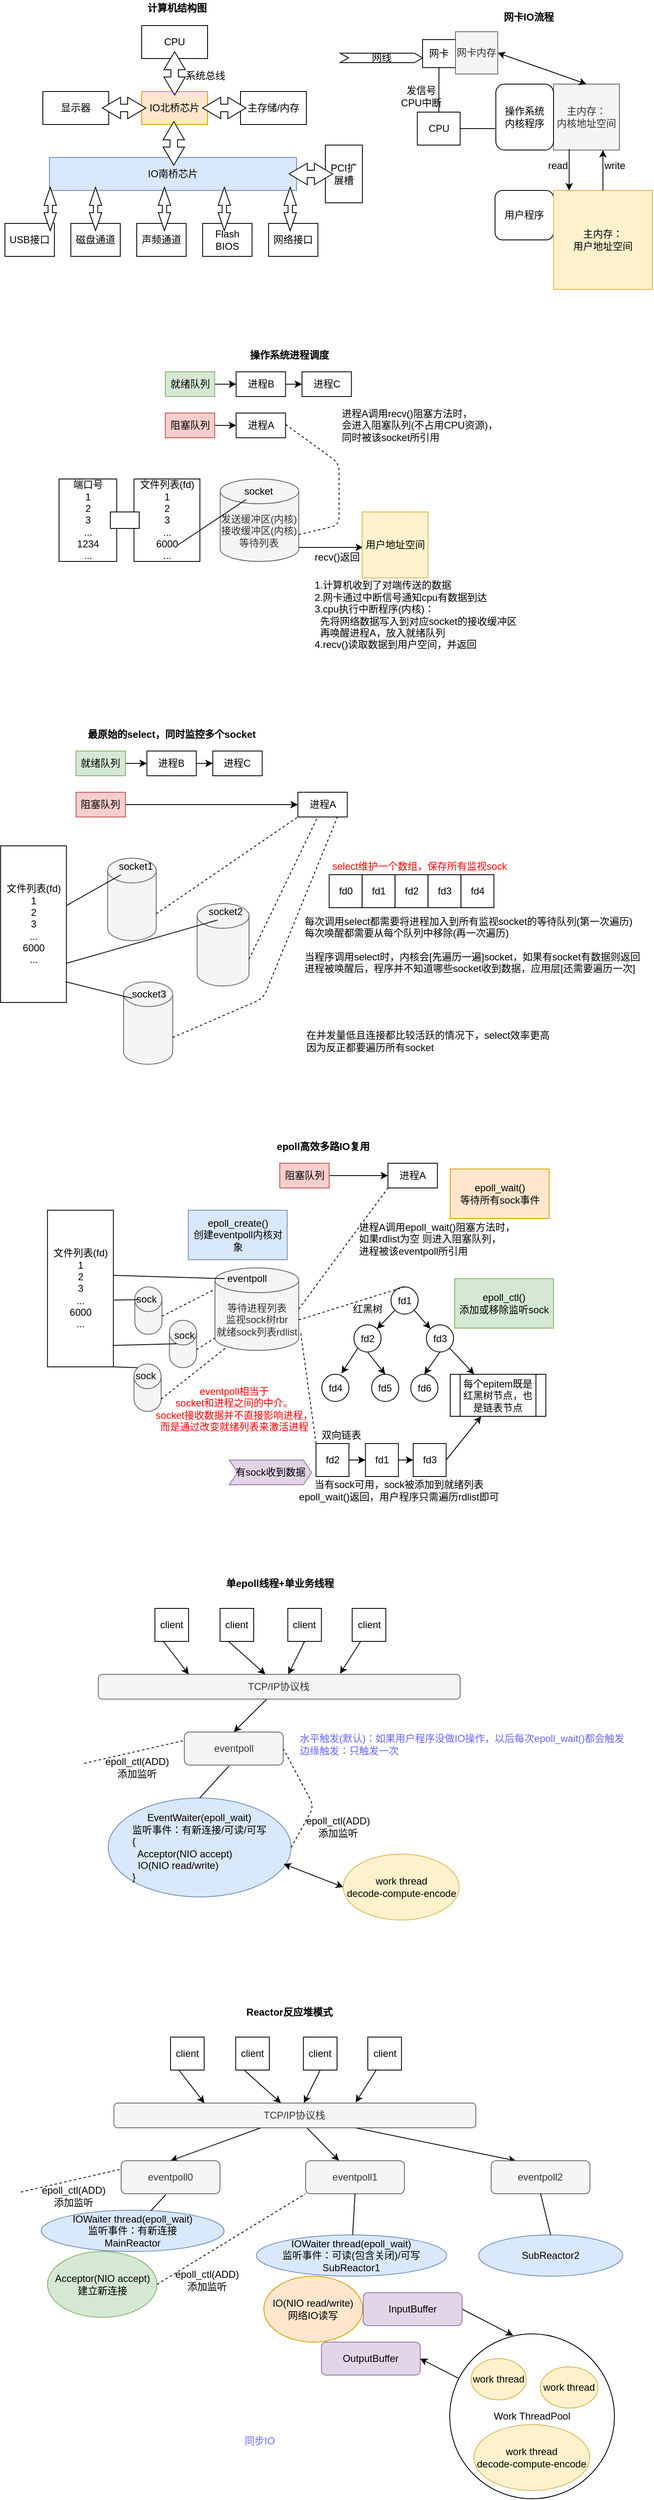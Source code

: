 <mxfile version="14.0.0" type="github">
  <diagram id="yQU9XVNkyh9_PEf1FD41" name="Page-1">
    <mxGraphModel dx="1422" dy="794" grid="1" gridSize="10" guides="1" tooltips="1" connect="1" arrows="1" fold="1" page="1" pageScale="1" pageWidth="827" pageHeight="1169" math="0" shadow="0">
      <root>
        <mxCell id="0" />
        <mxCell id="1" parent="0" />
        <mxCell id="0O0ggUQHUPl4NejqoUbk-1" value="IO北桥芯片" style="rounded=0;whiteSpace=wrap;html=1;fillColor=#ffe6cc;strokeColor=#d79b00;" parent="1" vertex="1">
          <mxGeometry x="191" y="120" width="80" height="40" as="geometry" />
        </mxCell>
        <mxCell id="0O0ggUQHUPl4NejqoUbk-2" value="CPU" style="rounded=0;whiteSpace=wrap;html=1;" parent="1" vertex="1">
          <mxGeometry x="191" y="40" width="80" height="40" as="geometry" />
        </mxCell>
        <mxCell id="0O0ggUQHUPl4NejqoUbk-3" value="显示器" style="rounded=0;whiteSpace=wrap;html=1;" parent="1" vertex="1">
          <mxGeometry x="71" y="120" width="80" height="40" as="geometry" />
        </mxCell>
        <mxCell id="0O0ggUQHUPl4NejqoUbk-4" value="主存储/内存" style="rounded=0;whiteSpace=wrap;html=1;" parent="1" vertex="1">
          <mxGeometry x="311" y="120" width="80" height="40" as="geometry" />
        </mxCell>
        <mxCell id="0O0ggUQHUPl4NejqoUbk-5" value="IO南桥芯片" style="rounded=0;whiteSpace=wrap;html=1;fillColor=#dae8fc;strokeColor=#6c8ebf;" parent="1" vertex="1">
          <mxGeometry x="79" y="200" width="300" height="40" as="geometry" />
        </mxCell>
        <mxCell id="0O0ggUQHUPl4NejqoUbk-6" value="USB接口" style="rounded=0;whiteSpace=wrap;html=1;" parent="1" vertex="1">
          <mxGeometry x="25" y="280" width="60" height="40" as="geometry" />
        </mxCell>
        <mxCell id="0O0ggUQHUPl4NejqoUbk-7" value="磁盘通道" style="rounded=0;whiteSpace=wrap;html=1;" parent="1" vertex="1">
          <mxGeometry x="105" y="280" width="60" height="40" as="geometry" />
        </mxCell>
        <mxCell id="0O0ggUQHUPl4NejqoUbk-8" value="声频通道" style="rounded=0;whiteSpace=wrap;html=1;" parent="1" vertex="1">
          <mxGeometry x="185" y="280" width="60" height="40" as="geometry" />
        </mxCell>
        <mxCell id="0O0ggUQHUPl4NejqoUbk-9" value="Flash BIOS" style="rounded=0;whiteSpace=wrap;html=1;" parent="1" vertex="1">
          <mxGeometry x="265" y="280" width="60" height="40" as="geometry" />
        </mxCell>
        <mxCell id="0O0ggUQHUPl4NejqoUbk-10" value="网络接口" style="rounded=0;whiteSpace=wrap;html=1;" parent="1" vertex="1">
          <mxGeometry x="345" y="280" width="60" height="40" as="geometry" />
        </mxCell>
        <mxCell id="0O0ggUQHUPl4NejqoUbk-11" value="PCI扩展槽" style="rounded=0;whiteSpace=wrap;html=1;" parent="1" vertex="1">
          <mxGeometry x="414" y="185" width="45" height="70" as="geometry" />
        </mxCell>
        <mxCell id="0O0ggUQHUPl4NejqoUbk-16" value="" style="html=1;shadow=0;dashed=0;align=center;verticalAlign=middle;shape=mxgraph.arrows2.twoWayArrow;dy=0.65;dx=22;rotation=90;" parent="1" vertex="1">
          <mxGeometry x="204.67" y="85" width="52.66" height="26.02" as="geometry" />
        </mxCell>
        <mxCell id="0O0ggUQHUPl4NejqoUbk-17" value="系统总线" style="text;html=1;strokeColor=none;fillColor=none;align=center;verticalAlign=middle;whiteSpace=wrap;rounded=0;" parent="1" vertex="1">
          <mxGeometry x="241" y="91.02" width="55" height="20" as="geometry" />
        </mxCell>
        <mxCell id="0O0ggUQHUPl4NejqoUbk-19" value="" style="html=1;shadow=0;dashed=0;align=center;verticalAlign=middle;shape=mxgraph.arrows2.twoWayArrow;dy=0.65;dx=22;rotation=90;" parent="1" vertex="1">
          <mxGeometry x="53.67" y="255" width="52.66" height="15" as="geometry" />
        </mxCell>
        <mxCell id="0O0ggUQHUPl4NejqoUbk-20" value="" style="html=1;shadow=0;dashed=0;align=center;verticalAlign=middle;shape=mxgraph.arrows2.twoWayArrow;dy=0.65;dx=22;rotation=90;" parent="1" vertex="1">
          <mxGeometry x="108.67" y="255" width="52.66" height="15" as="geometry" />
        </mxCell>
        <mxCell id="0O0ggUQHUPl4NejqoUbk-21" value="" style="html=1;shadow=0;dashed=0;align=center;verticalAlign=middle;shape=mxgraph.arrows2.twoWayArrow;dy=0.65;dx=22;rotation=90;" parent="1" vertex="1">
          <mxGeometry x="192.34" y="255" width="52.66" height="15" as="geometry" />
        </mxCell>
        <mxCell id="0O0ggUQHUPl4NejqoUbk-22" value="" style="html=1;shadow=0;dashed=0;align=center;verticalAlign=middle;shape=mxgraph.arrows2.twoWayArrow;dy=0.65;dx=22;rotation=90;" parent="1" vertex="1">
          <mxGeometry x="265" y="255" width="52.66" height="15" as="geometry" />
        </mxCell>
        <mxCell id="0O0ggUQHUPl4NejqoUbk-23" value="" style="html=1;shadow=0;dashed=0;align=center;verticalAlign=middle;shape=mxgraph.arrows2.twoWayArrow;dy=0.65;dx=22;rotation=90;" parent="1" vertex="1">
          <mxGeometry x="345" y="255" width="52.66" height="15" as="geometry" />
        </mxCell>
        <mxCell id="0O0ggUQHUPl4NejqoUbk-24" value="" style="html=1;shadow=0;dashed=0;align=center;verticalAlign=middle;shape=mxgraph.arrows2.twoWayArrow;dy=0.65;dx=22;rotation=90;" parent="1" vertex="1">
          <mxGeometry x="203.67" y="170" width="52.66" height="26.02" as="geometry" />
        </mxCell>
        <mxCell id="0O0ggUQHUPl4NejqoUbk-25" value="" style="html=1;shadow=0;dashed=0;align=center;verticalAlign=middle;shape=mxgraph.arrows2.twoWayArrow;dy=0.65;dx=22;rotation=0;" parent="1" vertex="1">
          <mxGeometry x="143.34" y="126.98" width="52.66" height="26.02" as="geometry" />
        </mxCell>
        <mxCell id="0O0ggUQHUPl4NejqoUbk-26" value="" style="html=1;shadow=0;dashed=0;align=center;verticalAlign=middle;shape=mxgraph.arrows2.twoWayArrow;dy=0.65;dx=22;rotation=0;" parent="1" vertex="1">
          <mxGeometry x="265" y="126.98" width="52.66" height="26.02" as="geometry" />
        </mxCell>
        <mxCell id="0O0ggUQHUPl4NejqoUbk-27" value="" style="html=1;shadow=0;dashed=0;align=center;verticalAlign=middle;shape=mxgraph.arrows2.twoWayArrow;dy=0.65;dx=22;rotation=0;" parent="1" vertex="1">
          <mxGeometry x="370" y="206.99" width="52.66" height="26.02" as="geometry" />
        </mxCell>
        <mxCell id="0O0ggUQHUPl4NejqoUbk-28" value="计算机结构图" style="text;html=1;strokeColor=none;fillColor=none;align=center;verticalAlign=middle;whiteSpace=wrap;rounded=0;fontStyle=1" parent="1" vertex="1">
          <mxGeometry x="177.33" y="9" width="113.67" height="20" as="geometry" />
        </mxCell>
        <mxCell id="0O0ggUQHUPl4NejqoUbk-29" value="网卡IO流程" style="text;html=1;strokeColor=none;fillColor=none;align=center;verticalAlign=middle;whiteSpace=wrap;rounded=0;fontStyle=1" parent="1" vertex="1">
          <mxGeometry x="606" y="20" width="110" height="20" as="geometry" />
        </mxCell>
        <mxCell id="0O0ggUQHUPl4NejqoUbk-31" value="网卡" style="rounded=0;whiteSpace=wrap;html=1;" parent="1" vertex="1">
          <mxGeometry x="532" y="57.04" width="40" height="33.98" as="geometry" />
        </mxCell>
        <mxCell id="0O0ggUQHUPl4NejqoUbk-32" value="网线" style="html=1;shadow=0;dashed=0;align=center;verticalAlign=middle;shape=mxgraph.arrows2.arrow;dy=0;dx=10;notch=10;" parent="1" vertex="1">
          <mxGeometry x="432" y="73.52" width="100" height="11.48" as="geometry" />
        </mxCell>
        <mxCell id="0O0ggUQHUPl4NejqoUbk-34" value="主内存：&lt;br&gt;内核地址空间" style="whiteSpace=wrap;html=1;aspect=fixed;fillColor=#f5f5f5;strokeColor=#666666;fontColor=#333333;" parent="1" vertex="1">
          <mxGeometry x="691" y="111.02" width="80" height="80" as="geometry" />
        </mxCell>
        <mxCell id="0O0ggUQHUPl4NejqoUbk-37" value="操作系统&lt;br&gt;内核程序" style="rounded=1;whiteSpace=wrap;html=1;" parent="1" vertex="1">
          <mxGeometry x="621" y="111.02" width="70" height="80" as="geometry" />
        </mxCell>
        <mxCell id="YSoHbs1g0Of7jDAoTYoA-2" value="用户程序" style="rounded=1;whiteSpace=wrap;html=1;" parent="1" vertex="1">
          <mxGeometry x="620" y="240" width="71" height="60" as="geometry" />
        </mxCell>
        <mxCell id="YSoHbs1g0Of7jDAoTYoA-3" value="主内存：&lt;br&gt;用户地址空间" style="whiteSpace=wrap;html=1;aspect=fixed;fillColor=#fff2cc;strokeColor=#d6b656;" parent="1" vertex="1">
          <mxGeometry x="691" y="240" width="120" height="120" as="geometry" />
        </mxCell>
        <mxCell id="YSoHbs1g0Of7jDAoTYoA-6" value="" style="endArrow=classic;html=1;entryX=0.158;entryY=0;entryDx=0;entryDy=0;entryPerimeter=0;" parent="1" target="YSoHbs1g0Of7jDAoTYoA-3" edge="1">
          <mxGeometry width="50" height="50" relative="1" as="geometry">
            <mxPoint x="710" y="190" as="sourcePoint" />
            <mxPoint x="440" y="370" as="targetPoint" />
          </mxGeometry>
        </mxCell>
        <mxCell id="YSoHbs1g0Of7jDAoTYoA-7" value="read" style="text;html=1;align=center;verticalAlign=middle;resizable=0;points=[];autosize=1;" parent="1" vertex="1">
          <mxGeometry x="676" y="200" width="40" height="20" as="geometry" />
        </mxCell>
        <mxCell id="YSoHbs1g0Of7jDAoTYoA-8" value="" style="endArrow=classic;html=1;entryX=0.75;entryY=1;entryDx=0;entryDy=0;" parent="1" source="YSoHbs1g0Of7jDAoTYoA-3" target="0O0ggUQHUPl4NejqoUbk-34" edge="1">
          <mxGeometry width="50" height="50" relative="1" as="geometry">
            <mxPoint x="390" y="420" as="sourcePoint" />
            <mxPoint x="440" y="370" as="targetPoint" />
          </mxGeometry>
        </mxCell>
        <mxCell id="YSoHbs1g0Of7jDAoTYoA-9" value="write" style="text;html=1;align=center;verticalAlign=middle;resizable=0;points=[];autosize=1;" parent="1" vertex="1">
          <mxGeometry x="745" y="200" width="40" height="20" as="geometry" />
        </mxCell>
        <mxCell id="YSoHbs1g0Of7jDAoTYoA-10" value="CPU" style="rounded=0;whiteSpace=wrap;html=1;" parent="1" vertex="1">
          <mxGeometry x="525.66" y="145" width="52" height="40" as="geometry" />
        </mxCell>
        <mxCell id="YSoHbs1g0Of7jDAoTYoA-11" value="" style="endArrow=none;html=1;" parent="1" source="YSoHbs1g0Of7jDAoTYoA-10" target="0O0ggUQHUPl4NejqoUbk-31" edge="1">
          <mxGeometry width="50" height="50" relative="1" as="geometry">
            <mxPoint x="530" y="196.02" as="sourcePoint" />
            <mxPoint x="585" y="146" as="targetPoint" />
          </mxGeometry>
        </mxCell>
        <mxCell id="YSoHbs1g0Of7jDAoTYoA-14" value="发信号&lt;br&gt;CPU中断" style="text;html=1;align=center;verticalAlign=middle;resizable=0;points=[];autosize=1;" parent="1" vertex="1">
          <mxGeometry x="500" y="111.02" width="60" height="30" as="geometry" />
        </mxCell>
        <mxCell id="YSoHbs1g0Of7jDAoTYoA-16" value="" style="endArrow=none;html=1;exitX=1;exitY=0.5;exitDx=0;exitDy=0;" parent="1" source="YSoHbs1g0Of7jDAoTYoA-10" edge="1">
          <mxGeometry width="50" height="50" relative="1" as="geometry">
            <mxPoint x="613" y="201" as="sourcePoint" />
            <mxPoint x="620" y="165" as="targetPoint" />
          </mxGeometry>
        </mxCell>
        <mxCell id="YSoHbs1g0Of7jDAoTYoA-17" value="操作系统进程调度" style="text;html=1;align=center;verticalAlign=middle;resizable=0;points=[];autosize=1;fontStyle=1" parent="1" vertex="1">
          <mxGeometry x="314.67" y="430" width="110" height="20" as="geometry" />
        </mxCell>
        <mxCell id="YSoHbs1g0Of7jDAoTYoA-25" value="" style="edgeStyle=orthogonalEdgeStyle;rounded=0;orthogonalLoop=1;jettySize=auto;html=1;entryX=0;entryY=0.5;entryDx=0;entryDy=0;" parent="1" source="YSoHbs1g0Of7jDAoTYoA-18" edge="1">
          <mxGeometry relative="1" as="geometry">
            <mxPoint x="305.67" y="475" as="targetPoint" />
          </mxGeometry>
        </mxCell>
        <mxCell id="YSoHbs1g0Of7jDAoTYoA-18" value="就绪队列" style="whiteSpace=wrap;html=1;fillColor=#d5e8d4;strokeColor=#82b366;" parent="1" vertex="1">
          <mxGeometry x="219.67" y="460" width="60" height="30" as="geometry" />
        </mxCell>
        <mxCell id="YSoHbs1g0Of7jDAoTYoA-30" value="" style="edgeStyle=orthogonalEdgeStyle;rounded=0;orthogonalLoop=1;jettySize=auto;html=1;" parent="1" source="YSoHbs1g0Of7jDAoTYoA-21" target="YSoHbs1g0Of7jDAoTYoA-22" edge="1">
          <mxGeometry relative="1" as="geometry" />
        </mxCell>
        <mxCell id="YSoHbs1g0Of7jDAoTYoA-21" value="进程B" style="whiteSpace=wrap;html=1;" parent="1" vertex="1">
          <mxGeometry x="305.67" y="460" width="60" height="30" as="geometry" />
        </mxCell>
        <mxCell id="YSoHbs1g0Of7jDAoTYoA-22" value="进程C" style="whiteSpace=wrap;html=1;" parent="1" vertex="1">
          <mxGeometry x="385.67" y="460" width="60" height="30" as="geometry" />
        </mxCell>
        <mxCell id="YSoHbs1g0Of7jDAoTYoA-31" value="" style="edgeStyle=orthogonalEdgeStyle;rounded=0;orthogonalLoop=1;jettySize=auto;html=1;entryX=0;entryY=0.5;entryDx=0;entryDy=0;" parent="1" source="YSoHbs1g0Of7jDAoTYoA-32" target="YSoHbs1g0Of7jDAoTYoA-33" edge="1">
          <mxGeometry relative="1" as="geometry" />
        </mxCell>
        <mxCell id="YSoHbs1g0Of7jDAoTYoA-32" value="阻塞队列" style="whiteSpace=wrap;html=1;fillColor=#f8cecc;strokeColor=#b85450;" parent="1" vertex="1">
          <mxGeometry x="219.67" y="510" width="60" height="30" as="geometry" />
        </mxCell>
        <mxCell id="YSoHbs1g0Of7jDAoTYoA-33" value="进程A" style="whiteSpace=wrap;html=1;" parent="1" vertex="1">
          <mxGeometry x="305.67" y="510" width="60" height="30" as="geometry" />
        </mxCell>
        <mxCell id="YSoHbs1g0Of7jDAoTYoA-34" value="文件列表(fd)&lt;br&gt;1&lt;br&gt;2&lt;br&gt;3&lt;br&gt;...&lt;br&gt;6000&lt;br&gt;..." style="whiteSpace=wrap;html=1;" parent="1" vertex="1">
          <mxGeometry x="181.67" y="590" width="80" height="100" as="geometry" />
        </mxCell>
        <mxCell id="YSoHbs1g0Of7jDAoTYoA-43" value="" style="edgeStyle=orthogonalEdgeStyle;rounded=0;orthogonalLoop=1;jettySize=auto;html=1;" parent="1" edge="1">
          <mxGeometry relative="1" as="geometry">
            <mxPoint x="381.67" y="673" as="sourcePoint" />
            <mxPoint x="459.67" y="673" as="targetPoint" />
          </mxGeometry>
        </mxCell>
        <mxCell id="YSoHbs1g0Of7jDAoTYoA-35" value="发送缓冲区(内核)&lt;br&gt;接收缓冲区(内核)&lt;br&gt;等待列表" style="shape=cylinder3;whiteSpace=wrap;html=1;boundedLbl=1;backgroundOutline=1;size=15;align=center;fillColor=#f5f5f5;strokeColor=#666666;fontColor=#333333;" parent="1" vertex="1">
          <mxGeometry x="286.34" y="590" width="95.33" height="100" as="geometry" />
        </mxCell>
        <mxCell id="YSoHbs1g0Of7jDAoTYoA-36" value="" style="endArrow=none;dashed=1;html=1;entryX=1;entryY=0.75;entryDx=0;entryDy=0;exitX=1;exitY=0;exitDx=0;exitDy=67.5;exitPerimeter=0;" parent="1" source="YSoHbs1g0Of7jDAoTYoA-35" edge="1">
          <mxGeometry width="50" height="50" relative="1" as="geometry">
            <mxPoint x="420.67" y="646" as="sourcePoint" />
            <mxPoint x="365.67" y="523.75" as="targetPoint" />
            <Array as="points">
              <mxPoint x="430.67" y="646" />
              <mxPoint x="430.67" y="571" />
            </Array>
          </mxGeometry>
        </mxCell>
        <mxCell id="YSoHbs1g0Of7jDAoTYoA-37" value="socket" style="text;html=1;strokeColor=none;fillColor=none;align=center;verticalAlign=middle;whiteSpace=wrap;rounded=0;" parent="1" vertex="1">
          <mxGeometry x="312.67" y="595" width="40" height="20" as="geometry" />
        </mxCell>
        <mxCell id="YSoHbs1g0Of7jDAoTYoA-38" value="" style="endArrow=none;html=1;exitX=0.667;exitY=0.8;exitDx=0;exitDy=0;exitPerimeter=0;" parent="1" source="YSoHbs1g0Of7jDAoTYoA-34" target="YSoHbs1g0Of7jDAoTYoA-37" edge="1">
          <mxGeometry width="50" height="50" relative="1" as="geometry">
            <mxPoint x="471.67" y="490" as="sourcePoint" />
            <mxPoint x="521.67" y="440" as="targetPoint" />
          </mxGeometry>
        </mxCell>
        <mxCell id="YSoHbs1g0Of7jDAoTYoA-39" value="进程A调用recv()阻塞方法时，&lt;br&gt;会进入阻塞队列(不占用CPU资源)，&lt;br&gt;同时被该socket所引用" style="text;html=1;align=left;verticalAlign=middle;resizable=0;points=[];autosize=1;" parent="1" vertex="1">
          <mxGeometry x="431.67" y="500" width="200" height="50" as="geometry" />
        </mxCell>
        <mxCell id="YSoHbs1g0Of7jDAoTYoA-40" value="1.计算机收到了对端传送的数据&lt;br&gt;2.网卡通过中断信号通知cpu有数据到达&lt;br&gt;3.cpu执行中断程序(内核)：&lt;br&gt;&amp;nbsp; 先将网络数据写入到对应socket的接收缓冲区&lt;br&gt;&amp;nbsp; 再唤醒进程A，放入就绪队列&lt;br&gt;4.recv()读取数据到用户空间，并返回" style="text;html=1;align=left;verticalAlign=middle;resizable=0;points=[];autosize=1;" parent="1" vertex="1">
          <mxGeometry x="399.33" y="710" width="260" height="90" as="geometry" />
        </mxCell>
        <mxCell id="YSoHbs1g0Of7jDAoTYoA-41" value="用户地址空间" style="whiteSpace=wrap;html=1;aspect=fixed;fillColor=#fff2cc;strokeColor=#d6b656;" parent="1" vertex="1">
          <mxGeometry x="458.67" y="630" width="80" height="80" as="geometry" />
        </mxCell>
        <mxCell id="YSoHbs1g0Of7jDAoTYoA-44" value="recv()返回" style="text;html=1;align=center;verticalAlign=middle;resizable=0;points=[];autosize=1;" parent="1" vertex="1">
          <mxGeometry x="392.67" y="675" width="70" height="20" as="geometry" />
        </mxCell>
        <mxCell id="YSoHbs1g0Of7jDAoTYoA-46" value="网卡内存" style="whiteSpace=wrap;html=1;aspect=fixed;fillColor=#f5f5f5;strokeColor=#666666;fontColor=#333333;" parent="1" vertex="1">
          <mxGeometry x="572" y="47.5" width="51.25" height="51.25" as="geometry" />
        </mxCell>
        <mxCell id="YSoHbs1g0Of7jDAoTYoA-48" value="" style="endArrow=classic;startArrow=classic;html=1;entryX=1;entryY=0.5;entryDx=0;entryDy=0;exitX=0.5;exitY=0;exitDx=0;exitDy=0;" parent="1" source="0O0ggUQHUPl4NejqoUbk-34" target="YSoHbs1g0Of7jDAoTYoA-46" edge="1">
          <mxGeometry width="50" height="50" relative="1" as="geometry">
            <mxPoint x="390" y="400" as="sourcePoint" />
            <mxPoint x="440" y="350" as="targetPoint" />
          </mxGeometry>
        </mxCell>
        <mxCell id="YSoHbs1g0Of7jDAoTYoA-49" value="端口号&lt;br&gt;1&lt;br&gt;2&lt;br&gt;3&lt;br&gt;...&lt;br&gt;1234&lt;br&gt;..." style="whiteSpace=wrap;html=1;" parent="1" vertex="1">
          <mxGeometry x="90.67" y="590" width="70" height="100" as="geometry" />
        </mxCell>
        <mxCell id="YSoHbs1g0Of7jDAoTYoA-51" value="" style="rounded=0;whiteSpace=wrap;html=1;align=left;" parent="1" vertex="1">
          <mxGeometry x="153" y="630" width="35" height="20" as="geometry" />
        </mxCell>
        <mxCell id="IQ0oZYOpI-zYL626lHms-1" value="" style="edgeStyle=orthogonalEdgeStyle;rounded=0;orthogonalLoop=1;jettySize=auto;html=1;entryX=0;entryY=0.5;entryDx=0;entryDy=0;" parent="1" source="IQ0oZYOpI-zYL626lHms-2" edge="1">
          <mxGeometry relative="1" as="geometry">
            <mxPoint x="197.33" y="935" as="targetPoint" />
          </mxGeometry>
        </mxCell>
        <mxCell id="IQ0oZYOpI-zYL626lHms-2" value="就绪队列" style="whiteSpace=wrap;html=1;fillColor=#d5e8d4;strokeColor=#82b366;" parent="1" vertex="1">
          <mxGeometry x="111.33" y="920" width="60" height="30" as="geometry" />
        </mxCell>
        <mxCell id="IQ0oZYOpI-zYL626lHms-3" value="" style="edgeStyle=orthogonalEdgeStyle;rounded=0;orthogonalLoop=1;jettySize=auto;html=1;" parent="1" source="IQ0oZYOpI-zYL626lHms-4" target="IQ0oZYOpI-zYL626lHms-5" edge="1">
          <mxGeometry relative="1" as="geometry" />
        </mxCell>
        <mxCell id="IQ0oZYOpI-zYL626lHms-4" value="进程B" style="whiteSpace=wrap;html=1;" parent="1" vertex="1">
          <mxGeometry x="197.33" y="920" width="60" height="30" as="geometry" />
        </mxCell>
        <mxCell id="IQ0oZYOpI-zYL626lHms-5" value="进程C" style="whiteSpace=wrap;html=1;" parent="1" vertex="1">
          <mxGeometry x="277.33" y="920" width="60" height="30" as="geometry" />
        </mxCell>
        <mxCell id="IQ0oZYOpI-zYL626lHms-6" value="" style="edgeStyle=orthogonalEdgeStyle;rounded=0;orthogonalLoop=1;jettySize=auto;html=1;entryX=0;entryY=0.5;entryDx=0;entryDy=0;" parent="1" source="IQ0oZYOpI-zYL626lHms-7" target="IQ0oZYOpI-zYL626lHms-8" edge="1">
          <mxGeometry relative="1" as="geometry" />
        </mxCell>
        <mxCell id="IQ0oZYOpI-zYL626lHms-7" value="阻塞队列" style="whiteSpace=wrap;html=1;fillColor=#f8cecc;strokeColor=#b85450;" parent="1" vertex="1">
          <mxGeometry x="111.33" y="970" width="60" height="30" as="geometry" />
        </mxCell>
        <mxCell id="IQ0oZYOpI-zYL626lHms-8" value="进程A" style="whiteSpace=wrap;html=1;" parent="1" vertex="1">
          <mxGeometry x="380.66" y="970" width="60" height="30" as="geometry" />
        </mxCell>
        <mxCell id="IQ0oZYOpI-zYL626lHms-9" value="文件列表(fd)&lt;br&gt;1&lt;br&gt;2&lt;br&gt;3&lt;br&gt;...&lt;br&gt;6000&lt;br&gt;..." style="whiteSpace=wrap;html=1;" parent="1" vertex="1">
          <mxGeometry x="19.66" y="1035" width="80" height="190" as="geometry" />
        </mxCell>
        <mxCell id="IQ0oZYOpI-zYL626lHms-10" value="" style="shape=cylinder3;whiteSpace=wrap;html=1;boundedLbl=1;backgroundOutline=1;size=15;align=center;fillColor=#f5f5f5;strokeColor=#666666;fontColor=#333333;" parent="1" vertex="1">
          <mxGeometry x="149.67" y="1050" width="58.99" height="100" as="geometry" />
        </mxCell>
        <mxCell id="IQ0oZYOpI-zYL626lHms-11" value="socket1" style="text;html=1;strokeColor=none;fillColor=none;align=center;verticalAlign=middle;whiteSpace=wrap;rounded=0;" parent="1" vertex="1">
          <mxGeometry x="163.66" y="1050" width="40" height="20" as="geometry" />
        </mxCell>
        <mxCell id="IQ0oZYOpI-zYL626lHms-12" value="" style="endArrow=none;html=1;" parent="1" source="IQ0oZYOpI-zYL626lHms-9" target="IQ0oZYOpI-zYL626lHms-11" edge="1">
          <mxGeometry width="50" height="50" relative="1" as="geometry">
            <mxPoint x="422.33" y="930" as="sourcePoint" />
            <mxPoint x="472.33" y="880" as="targetPoint" />
          </mxGeometry>
        </mxCell>
        <mxCell id="IQ0oZYOpI-zYL626lHms-14" value="最原始的select，同时监控多个socket" style="text;html=1;align=center;verticalAlign=middle;resizable=0;points=[];autosize=1;fontStyle=1" parent="1" vertex="1">
          <mxGeometry x="117.33" y="890" width="220" height="20" as="geometry" />
        </mxCell>
        <mxCell id="IQ0oZYOpI-zYL626lHms-15" value="" style="shape=cylinder3;whiteSpace=wrap;html=1;boundedLbl=1;backgroundOutline=1;size=15;align=center;fillColor=#f5f5f5;strokeColor=#666666;fontColor=#333333;" parent="1" vertex="1">
          <mxGeometry x="258.33" y="1105" width="62.99" height="100" as="geometry" />
        </mxCell>
        <mxCell id="IQ0oZYOpI-zYL626lHms-16" value="" style="shape=cylinder3;whiteSpace=wrap;html=1;boundedLbl=1;backgroundOutline=1;size=15;align=center;fillColor=#f5f5f5;strokeColor=#666666;fontColor=#333333;" parent="1" vertex="1">
          <mxGeometry x="168.99" y="1200" width="59.67" height="100" as="geometry" />
        </mxCell>
        <mxCell id="IQ0oZYOpI-zYL626lHms-17" value="socket2" style="text;html=1;strokeColor=none;fillColor=none;align=center;verticalAlign=middle;whiteSpace=wrap;rounded=0;" parent="1" vertex="1">
          <mxGeometry x="273.32" y="1105" width="40" height="20" as="geometry" />
        </mxCell>
        <mxCell id="IQ0oZYOpI-zYL626lHms-18" value="socket3" style="text;html=1;strokeColor=none;fillColor=none;align=center;verticalAlign=middle;whiteSpace=wrap;rounded=0;" parent="1" vertex="1">
          <mxGeometry x="179.66" y="1205" width="40" height="20" as="geometry" />
        </mxCell>
        <mxCell id="IQ0oZYOpI-zYL626lHms-32" value="" style="endArrow=none;html=1;entryX=0.25;entryY=1;entryDx=0;entryDy=0;exitX=1;exitY=0.75;exitDx=0;exitDy=0;" parent="1" source="IQ0oZYOpI-zYL626lHms-9" target="IQ0oZYOpI-zYL626lHms-17" edge="1">
          <mxGeometry width="50" height="50" relative="1" as="geometry">
            <mxPoint x="93.99" y="1195" as="sourcePoint" />
            <mxPoint x="193.99" y="1035" as="targetPoint" />
          </mxGeometry>
        </mxCell>
        <mxCell id="IQ0oZYOpI-zYL626lHms-33" value="" style="endArrow=none;html=1;exitX=0.988;exitY=0.868;exitDx=0;exitDy=0;exitPerimeter=0;entryX=0;entryY=0.75;entryDx=0;entryDy=0;" parent="1" source="IQ0oZYOpI-zYL626lHms-9" target="IQ0oZYOpI-zYL626lHms-18" edge="1">
          <mxGeometry width="50" height="50" relative="1" as="geometry">
            <mxPoint x="248.66" y="1060" as="sourcePoint" />
            <mxPoint x="298.66" y="1010" as="targetPoint" />
          </mxGeometry>
        </mxCell>
        <mxCell id="IQ0oZYOpI-zYL626lHms-35" value="" style="endArrow=none;dashed=1;html=1;entryX=0;entryY=1;entryDx=0;entryDy=0;exitX=1;exitY=0;exitDx=0;exitDy=67.5;exitPerimeter=0;" parent="1" source="IQ0oZYOpI-zYL626lHms-10" target="IQ0oZYOpI-zYL626lHms-8" edge="1">
          <mxGeometry width="50" height="50" relative="1" as="geometry">
            <mxPoint x="248.66" y="1060" as="sourcePoint" />
            <mxPoint x="298.66" y="1010" as="targetPoint" />
          </mxGeometry>
        </mxCell>
        <mxCell id="IQ0oZYOpI-zYL626lHms-36" value="" style="endArrow=none;dashed=1;html=1;entryX=0.4;entryY=1;entryDx=0;entryDy=0;exitX=1;exitY=0;exitDx=0;exitDy=67.5;exitPerimeter=0;entryPerimeter=0;" parent="1" source="IQ0oZYOpI-zYL626lHms-15" target="IQ0oZYOpI-zYL626lHms-8" edge="1">
          <mxGeometry width="50" height="50" relative="1" as="geometry">
            <mxPoint x="248.66" y="1060" as="sourcePoint" />
            <mxPoint x="298.66" y="1010" as="targetPoint" />
            <Array as="points" />
          </mxGeometry>
        </mxCell>
        <mxCell id="IQ0oZYOpI-zYL626lHms-37" value="" style="endArrow=none;dashed=1;html=1;exitX=1;exitY=0;exitDx=0;exitDy=67.5;exitPerimeter=0;" parent="1" source="IQ0oZYOpI-zYL626lHms-16" edge="1">
          <mxGeometry width="50" height="50" relative="1" as="geometry">
            <mxPoint x="248.66" y="1060" as="sourcePoint" />
            <mxPoint x="428.66" y="1000" as="targetPoint" />
            <Array as="points">
              <mxPoint x="338.66" y="1220" />
            </Array>
          </mxGeometry>
        </mxCell>
        <mxCell id="jj7dlDyVsFg3a79DTdNf-30" value="fd0" style="rounded=0;whiteSpace=wrap;html=1;" parent="1" vertex="1">
          <mxGeometry x="418.66" y="1070" width="40" height="40" as="geometry" />
        </mxCell>
        <mxCell id="jj7dlDyVsFg3a79DTdNf-31" value="fd1" style="rounded=0;whiteSpace=wrap;html=1;" parent="1" vertex="1">
          <mxGeometry x="458.66" y="1070" width="40" height="40" as="geometry" />
        </mxCell>
        <mxCell id="jj7dlDyVsFg3a79DTdNf-32" value="fd2" style="rounded=0;whiteSpace=wrap;html=1;" parent="1" vertex="1">
          <mxGeometry x="498.66" y="1070" width="40" height="40" as="geometry" />
        </mxCell>
        <mxCell id="jj7dlDyVsFg3a79DTdNf-34" value="fd3" style="rounded=0;whiteSpace=wrap;html=1;" parent="1" vertex="1">
          <mxGeometry x="538.66" y="1070" width="40" height="40" as="geometry" />
        </mxCell>
        <mxCell id="jj7dlDyVsFg3a79DTdNf-35" value="&lt;div style=&quot;text-align: left&quot;&gt;&lt;span&gt;每次调用select都需要将进程加入到所有监视socket的等待队列(第一次遍历)&lt;/span&gt;&lt;br&gt;&lt;/div&gt;&lt;div style=&quot;text-align: left&quot;&gt;&lt;span&gt;每次唤醒都需要从每个队列中移除(再一次遍历)&lt;br&gt;&lt;/span&gt;&lt;/div&gt;&lt;div style=&quot;text-align: left&quot;&gt;&lt;span&gt;&lt;br&gt;&lt;/span&gt;&lt;/div&gt;&lt;div style=&quot;text-align: left&quot;&gt;&lt;span&gt;当程序调用select时，内核会[先遍历一遍]socket，如果有socket有数据则返回&lt;br&gt;&lt;/span&gt;&lt;/div&gt;&lt;div style=&quot;text-align: left&quot;&gt;&lt;span&gt;进程被唤醒后，程序并不知道哪些socket收到数据，应用层[还需要遍历一次]&lt;br&gt;&lt;/span&gt;&lt;/div&gt;" style="text;html=1;align=center;verticalAlign=middle;resizable=0;points=[];autosize=1;" parent="1" vertex="1">
          <mxGeometry x="381.66" y="1115" width="420" height="80" as="geometry" />
        </mxCell>
        <mxCell id="jj7dlDyVsFg3a79DTdNf-37" value="fd4" style="rounded=0;whiteSpace=wrap;html=1;" parent="1" vertex="1">
          <mxGeometry x="578.66" y="1070" width="40" height="40" as="geometry" />
        </mxCell>
        <mxCell id="jj7dlDyVsFg3a79DTdNf-38" value="epoll高效多路IO复用" style="text;html=1;align=center;verticalAlign=middle;resizable=0;points=[];autosize=1;fontStyle=1" parent="1" vertex="1">
          <mxGeometry x="345.66" y="1390" width="130" height="20" as="geometry" />
        </mxCell>
        <mxCell id="HRSG6da-3cRrjabeF-wA-2" value="epoll_create()&lt;br&gt;创建eventpoll内核对象" style="rounded=0;whiteSpace=wrap;html=1;fillColor=#dae8fc;strokeColor=#6c8ebf;" parent="1" vertex="1">
          <mxGeometry x="247.66" y="1477" width="120" height="60" as="geometry" />
        </mxCell>
        <mxCell id="HRSG6da-3cRrjabeF-wA-3" value="epoll_ctl()&lt;br&gt;添加或移除监听sock" style="rounded=0;whiteSpace=wrap;html=1;fillColor=#d5e8d4;strokeColor=#82b366;" parent="1" vertex="1">
          <mxGeometry x="571" y="1560" width="120" height="60" as="geometry" />
        </mxCell>
        <mxCell id="HRSG6da-3cRrjabeF-wA-4" value="epoll_wait()&lt;br&gt;等待所有sock事件" style="rounded=0;whiteSpace=wrap;html=1;fillColor=#ffe6cc;strokeColor=#d79b00;" parent="1" vertex="1">
          <mxGeometry x="565.66" y="1427" width="120" height="60" as="geometry" />
        </mxCell>
        <mxCell id="HRSG6da-3cRrjabeF-wA-9" value="" style="edgeStyle=orthogonalEdgeStyle;rounded=0;orthogonalLoop=1;jettySize=auto;html=1;entryX=0;entryY=0.5;entryDx=0;entryDy=0;" parent="1" source="HRSG6da-3cRrjabeF-wA-6" target="HRSG6da-3cRrjabeF-wA-7" edge="1">
          <mxGeometry relative="1" as="geometry" />
        </mxCell>
        <mxCell id="HRSG6da-3cRrjabeF-wA-6" value="fd2" style="rounded=0;whiteSpace=wrap;html=1;" parent="1" vertex="1">
          <mxGeometry x="402.67" y="1760" width="40" height="40" as="geometry" />
        </mxCell>
        <mxCell id="HRSG6da-3cRrjabeF-wA-7" value="fd1" style="rounded=0;whiteSpace=wrap;html=1;" parent="1" vertex="1">
          <mxGeometry x="462.67" y="1760" width="40" height="40" as="geometry" />
        </mxCell>
        <mxCell id="HRSG6da-3cRrjabeF-wA-66" style="edgeStyle=none;rounded=0;orthogonalLoop=1;jettySize=auto;html=1;exitX=1;exitY=0.5;exitDx=0;exitDy=0;" parent="1" source="HRSG6da-3cRrjabeF-wA-8" target="HRSG6da-3cRrjabeF-wA-65" edge="1">
          <mxGeometry relative="1" as="geometry" />
        </mxCell>
        <mxCell id="HRSG6da-3cRrjabeF-wA-8" value="fd3" style="rounded=0;whiteSpace=wrap;html=1;" parent="1" vertex="1">
          <mxGeometry x="520.67" y="1760" width="40" height="40" as="geometry" />
        </mxCell>
        <mxCell id="HRSG6da-3cRrjabeF-wA-10" value="" style="endArrow=classic;html=1;exitX=1;exitY=0.5;exitDx=0;exitDy=0;entryX=0;entryY=0.5;entryDx=0;entryDy=0;" parent="1" source="HRSG6da-3cRrjabeF-wA-7" target="HRSG6da-3cRrjabeF-wA-8" edge="1">
          <mxGeometry width="50" height="50" relative="1" as="geometry">
            <mxPoint x="655" y="1640" as="sourcePoint" />
            <mxPoint x="705" y="1590" as="targetPoint" />
          </mxGeometry>
        </mxCell>
        <mxCell id="HRSG6da-3cRrjabeF-wA-11" value="&lt;span style=&quot;text-align: left&quot;&gt;select维护一个数组，保存所有监视sock&lt;/span&gt;" style="text;html=1;strokeColor=none;fillColor=none;align=center;verticalAlign=middle;whiteSpace=wrap;rounded=0;fontColor=#FF0000;" parent="1" vertex="1">
          <mxGeometry x="418.66" y="1050" width="219" height="20" as="geometry" />
        </mxCell>
        <mxCell id="HRSG6da-3cRrjabeF-wA-12" value="当有sock可用，sock被添加到就绪列表&lt;br&gt;epoll_wait()返回，用户程序只需遍历rdlist即可" style="text;html=1;align=center;verticalAlign=middle;resizable=0;points=[];autosize=1;" parent="1" vertex="1">
          <mxGeometry x="373.0" y="1802" width="260" height="30" as="geometry" />
        </mxCell>
        <mxCell id="HRSG6da-3cRrjabeF-wA-13" value="在并发量低且连接都比较活跃的情况下，select效率更高&lt;br&gt;因为反正都要遍历所有socket" style="text;html=1;align=left;verticalAlign=middle;resizable=0;points=[];autosize=1;" parent="1" vertex="1">
          <mxGeometry x="388.66" y="1257" width="310" height="30" as="geometry" />
        </mxCell>
        <mxCell id="HRSG6da-3cRrjabeF-wA-14" value="文件列表(fd)&lt;br&gt;1&lt;br&gt;2&lt;br&gt;3&lt;br&gt;...&lt;br&gt;6000&lt;br&gt;..." style="whiteSpace=wrap;html=1;" parent="1" vertex="1">
          <mxGeometry x="76.66" y="1477" width="80" height="190" as="geometry" />
        </mxCell>
        <mxCell id="HRSG6da-3cRrjabeF-wA-15" value="等待进程列表&lt;br&gt;监视sock树rbr&lt;br&gt;就绪sock列表rdlist" style="shape=cylinder3;whiteSpace=wrap;html=1;boundedLbl=1;backgroundOutline=1;size=15;align=center;fillColor=#f5f5f5;strokeColor=#666666;fontColor=#333333;" parent="1" vertex="1">
          <mxGeometry x="280.01" y="1547" width="101.65" height="100" as="geometry" />
        </mxCell>
        <mxCell id="HRSG6da-3cRrjabeF-wA-16" value="" style="endArrow=none;html=1;exitX=1;exitY=0.416;exitDx=0;exitDy=0;exitPerimeter=0;" parent="1" source="HRSG6da-3cRrjabeF-wA-14" edge="1">
          <mxGeometry width="50" height="50" relative="1" as="geometry">
            <mxPoint x="230" y="1584.419" as="sourcePoint" />
            <mxPoint x="291.66" y="1560" as="targetPoint" />
          </mxGeometry>
        </mxCell>
        <mxCell id="HRSG6da-3cRrjabeF-wA-17" value="eventpoll" style="text;html=1;strokeColor=none;fillColor=none;align=center;verticalAlign=middle;whiteSpace=wrap;rounded=0;" parent="1" vertex="1">
          <mxGeometry x="299" y="1550" width="40" height="20" as="geometry" />
        </mxCell>
        <mxCell id="HRSG6da-3cRrjabeF-wA-18" value="进程A调用epoll_wait()阻塞方法时，&lt;br&gt;如果rdlist为空 则进入阻塞队列，&lt;br&gt;进程被该eventpoll所引用" style="text;html=1;align=left;verticalAlign=middle;resizable=0;points=[];autosize=1;" parent="1" vertex="1">
          <mxGeometry x="453" y="1487" width="200" height="50" as="geometry" />
        </mxCell>
        <mxCell id="HRSG6da-3cRrjabeF-wA-19" value="" style="edgeStyle=orthogonalEdgeStyle;rounded=0;orthogonalLoop=1;jettySize=auto;html=1;entryX=0;entryY=0.5;entryDx=0;entryDy=0;" parent="1" source="HRSG6da-3cRrjabeF-wA-20" target="HRSG6da-3cRrjabeF-wA-21" edge="1">
          <mxGeometry relative="1" as="geometry" />
        </mxCell>
        <mxCell id="HRSG6da-3cRrjabeF-wA-20" value="阻塞队列" style="whiteSpace=wrap;html=1;fillColor=#f8cecc;strokeColor=#b85450;" parent="1" vertex="1">
          <mxGeometry x="358.66" y="1420" width="60" height="30" as="geometry" />
        </mxCell>
        <mxCell id="HRSG6da-3cRrjabeF-wA-21" value="进程A" style="whiteSpace=wrap;html=1;" parent="1" vertex="1">
          <mxGeometry x="490" y="1420" width="60" height="30" as="geometry" />
        </mxCell>
        <mxCell id="HRSG6da-3cRrjabeF-wA-23" value="" style="endArrow=none;dashed=1;html=1;exitX=1;exitY=0.5;exitDx=0;exitDy=0;exitPerimeter=0;entryX=0;entryY=1;entryDx=0;entryDy=0;" parent="1" source="HRSG6da-3cRrjabeF-wA-15" target="HRSG6da-3cRrjabeF-wA-21" edge="1">
          <mxGeometry width="50" height="50" relative="1" as="geometry">
            <mxPoint x="498" y="1590" as="sourcePoint" />
            <mxPoint x="548" y="1540" as="targetPoint" />
          </mxGeometry>
        </mxCell>
        <mxCell id="HRSG6da-3cRrjabeF-wA-32" style="rounded=0;orthogonalLoop=1;jettySize=auto;html=1;exitX=0;exitY=1;exitDx=0;exitDy=0;entryX=1;entryY=0;entryDx=0;entryDy=0;" parent="1" source="HRSG6da-3cRrjabeF-wA-25" target="HRSG6da-3cRrjabeF-wA-26" edge="1">
          <mxGeometry relative="1" as="geometry" />
        </mxCell>
        <mxCell id="HRSG6da-3cRrjabeF-wA-33" style="edgeStyle=none;rounded=0;orthogonalLoop=1;jettySize=auto;html=1;exitX=1;exitY=1;exitDx=0;exitDy=0;entryX=0;entryY=0;entryDx=0;entryDy=0;" parent="1" source="HRSG6da-3cRrjabeF-wA-25" target="HRSG6da-3cRrjabeF-wA-27" edge="1">
          <mxGeometry relative="1" as="geometry" />
        </mxCell>
        <mxCell id="HRSG6da-3cRrjabeF-wA-25" value="fd1" style="ellipse;whiteSpace=wrap;html=1;aspect=fixed;" parent="1" vertex="1">
          <mxGeometry x="493.67" y="1570" width="33" height="33" as="geometry" />
        </mxCell>
        <mxCell id="HRSG6da-3cRrjabeF-wA-34" style="edgeStyle=none;rounded=0;orthogonalLoop=1;jettySize=auto;html=1;exitX=0;exitY=1;exitDx=0;exitDy=0;entryX=0.727;entryY=-0.03;entryDx=0;entryDy=0;entryPerimeter=0;" parent="1" source="HRSG6da-3cRrjabeF-wA-26" target="HRSG6da-3cRrjabeF-wA-28" edge="1">
          <mxGeometry relative="1" as="geometry" />
        </mxCell>
        <mxCell id="HRSG6da-3cRrjabeF-wA-35" style="edgeStyle=none;rounded=0;orthogonalLoop=1;jettySize=auto;html=1;exitX=0.5;exitY=1;exitDx=0;exitDy=0;entryX=0.5;entryY=0;entryDx=0;entryDy=0;" parent="1" source="HRSG6da-3cRrjabeF-wA-26" target="HRSG6da-3cRrjabeF-wA-29" edge="1">
          <mxGeometry relative="1" as="geometry" />
        </mxCell>
        <mxCell id="HRSG6da-3cRrjabeF-wA-26" value="fd2" style="ellipse;whiteSpace=wrap;html=1;aspect=fixed;" parent="1" vertex="1">
          <mxGeometry x="448.67" y="1616" width="33" height="33" as="geometry" />
        </mxCell>
        <mxCell id="HRSG6da-3cRrjabeF-wA-36" style="edgeStyle=none;rounded=0;orthogonalLoop=1;jettySize=auto;html=1;exitX=0.5;exitY=1;exitDx=0;exitDy=0;entryX=0.5;entryY=0;entryDx=0;entryDy=0;" parent="1" source="HRSG6da-3cRrjabeF-wA-27" target="HRSG6da-3cRrjabeF-wA-30" edge="1">
          <mxGeometry relative="1" as="geometry" />
        </mxCell>
        <mxCell id="HRSG6da-3cRrjabeF-wA-37" style="edgeStyle=none;rounded=0;orthogonalLoop=1;jettySize=auto;html=1;exitX=1;exitY=1;exitDx=0;exitDy=0;entryX=0.25;entryY=0;entryDx=0;entryDy=0;" parent="1" source="HRSG6da-3cRrjabeF-wA-27" target="HRSG6da-3cRrjabeF-wA-65" edge="1">
          <mxGeometry relative="1" as="geometry">
            <mxPoint x="584.503" y="1680.833" as="targetPoint" />
          </mxGeometry>
        </mxCell>
        <mxCell id="HRSG6da-3cRrjabeF-wA-27" value="fd3" style="ellipse;whiteSpace=wrap;html=1;aspect=fixed;" parent="1" vertex="1">
          <mxGeometry x="536.67" y="1616" width="33" height="33" as="geometry" />
        </mxCell>
        <mxCell id="HRSG6da-3cRrjabeF-wA-28" value="fd4" style="ellipse;whiteSpace=wrap;html=1;aspect=fixed;" parent="1" vertex="1">
          <mxGeometry x="409.67" y="1676" width="33" height="33" as="geometry" />
        </mxCell>
        <mxCell id="HRSG6da-3cRrjabeF-wA-29" value="fd5" style="ellipse;whiteSpace=wrap;html=1;aspect=fixed;" parent="1" vertex="1">
          <mxGeometry x="470.17" y="1676" width="33" height="33" as="geometry" />
        </mxCell>
        <mxCell id="HRSG6da-3cRrjabeF-wA-30" value="fd6" style="ellipse;whiteSpace=wrap;html=1;aspect=fixed;" parent="1" vertex="1">
          <mxGeometry x="517.67" y="1676" width="33" height="33" as="geometry" />
        </mxCell>
        <mxCell id="HRSG6da-3cRrjabeF-wA-38" value="" style="endArrow=none;dashed=1;html=1;entryX=0.5;entryY=0;entryDx=0;entryDy=0;" parent="1" target="HRSG6da-3cRrjabeF-wA-25" edge="1">
          <mxGeometry width="50" height="50" relative="1" as="geometry">
            <mxPoint x="381.66" y="1610" as="sourcePoint" />
            <mxPoint x="548" y="1510" as="targetPoint" />
          </mxGeometry>
        </mxCell>
        <mxCell id="HRSG6da-3cRrjabeF-wA-40" value="红黑树" style="text;html=1;align=center;verticalAlign=middle;resizable=0;points=[];autosize=1;" parent="1" vertex="1">
          <mxGeometry x="440" y="1587" width="50" height="20" as="geometry" />
        </mxCell>
        <mxCell id="HRSG6da-3cRrjabeF-wA-43" value="" style="endArrow=none;dashed=1;html=1;entryX=1.02;entryY=0.76;entryDx=0;entryDy=0;entryPerimeter=0;exitX=0;exitY=0;exitDx=0;exitDy=0;" parent="1" source="HRSG6da-3cRrjabeF-wA-6" target="HRSG6da-3cRrjabeF-wA-15" edge="1">
          <mxGeometry width="50" height="50" relative="1" as="geometry">
            <mxPoint x="398" y="1780" as="sourcePoint" />
            <mxPoint x="548" y="1710" as="targetPoint" />
          </mxGeometry>
        </mxCell>
        <mxCell id="HRSG6da-3cRrjabeF-wA-45" value="有sock收到数据" style="html=1;shadow=0;dashed=0;align=center;verticalAlign=middle;shape=mxgraph.arrows2.arrow;dy=0;dx=10;notch=10;fillColor=#e1d5e7;strokeColor=#9673a6;" parent="1" vertex="1">
          <mxGeometry x="297.32" y="1780" width="100" height="30" as="geometry" />
        </mxCell>
        <mxCell id="HRSG6da-3cRrjabeF-wA-47" value="" style="shape=cylinder3;whiteSpace=wrap;html=1;boundedLbl=1;backgroundOutline=1;size=15;align=center;fillColor=#f5f5f5;strokeColor=#666666;fontColor=#333333;" parent="1" vertex="1">
          <mxGeometry x="182.68" y="1570" width="32.99" height="57.5" as="geometry" />
        </mxCell>
        <mxCell id="HRSG6da-3cRrjabeF-wA-48" value="sock" style="text;html=1;strokeColor=none;fillColor=none;align=center;verticalAlign=middle;whiteSpace=wrap;rounded=0;" parent="1" vertex="1">
          <mxGeometry x="176.67" y="1574.5" width="40" height="20" as="geometry" />
        </mxCell>
        <mxCell id="HRSG6da-3cRrjabeF-wA-49" value="" style="shape=cylinder3;whiteSpace=wrap;html=1;boundedLbl=1;backgroundOutline=1;size=15;align=center;fillColor=#f5f5f5;strokeColor=#666666;fontColor=#333333;" parent="1" vertex="1">
          <mxGeometry x="181.68" y="1663.5" width="32.99" height="57.5" as="geometry" />
        </mxCell>
        <mxCell id="HRSG6da-3cRrjabeF-wA-50" value="sock" style="text;html=1;strokeColor=none;fillColor=none;align=center;verticalAlign=middle;whiteSpace=wrap;rounded=0;" parent="1" vertex="1">
          <mxGeometry x="175.67" y="1668" width="40" height="20" as="geometry" />
        </mxCell>
        <mxCell id="HRSG6da-3cRrjabeF-wA-51" value="" style="shape=cylinder3;whiteSpace=wrap;html=1;boundedLbl=1;backgroundOutline=1;size=15;align=center;fillColor=#f5f5f5;strokeColor=#666666;fontColor=#333333;" parent="1" vertex="1">
          <mxGeometry x="224.67" y="1610.5" width="32.99" height="57.5" as="geometry" />
        </mxCell>
        <mxCell id="HRSG6da-3cRrjabeF-wA-52" value="sock" style="text;html=1;strokeColor=none;fillColor=none;align=center;verticalAlign=middle;whiteSpace=wrap;rounded=0;" parent="1" vertex="1">
          <mxGeometry x="223.0" y="1619" width="40" height="20" as="geometry" />
        </mxCell>
        <mxCell id="HRSG6da-3cRrjabeF-wA-55" value="" style="endArrow=none;dashed=1;html=1;exitX=1;exitY=0;exitDx=0;exitDy=35.625;exitPerimeter=0;entryX=-0.004;entryY=0.26;entryDx=0;entryDy=0;entryPerimeter=0;" parent="1" source="HRSG6da-3cRrjabeF-wA-47" target="HRSG6da-3cRrjabeF-wA-15" edge="1">
          <mxGeometry width="50" height="50" relative="1" as="geometry">
            <mxPoint x="451.66" y="1540" as="sourcePoint" />
            <mxPoint x="501.66" y="1490" as="targetPoint" />
          </mxGeometry>
        </mxCell>
        <mxCell id="HRSG6da-3cRrjabeF-wA-56" value="" style="endArrow=none;dashed=1;html=1;exitX=1;exitY=1;exitDx=0;exitDy=-15;exitPerimeter=0;entryX=0.145;entryY=1;entryDx=0;entryDy=-4.35;entryPerimeter=0;" parent="1" source="HRSG6da-3cRrjabeF-wA-49" target="HRSG6da-3cRrjabeF-wA-15" edge="1">
          <mxGeometry width="50" height="50" relative="1" as="geometry">
            <mxPoint x="451.66" y="1540" as="sourcePoint" />
            <mxPoint x="301.66" y="1620" as="targetPoint" />
          </mxGeometry>
        </mxCell>
        <mxCell id="HRSG6da-3cRrjabeF-wA-57" value="" style="endArrow=none;dashed=1;html=1;exitX=1;exitY=0;exitDx=0;exitDy=35.625;exitPerimeter=0;entryX=0;entryY=1;entryDx=0;entryDy=-15;entryPerimeter=0;" parent="1" source="HRSG6da-3cRrjabeF-wA-51" target="HRSG6da-3cRrjabeF-wA-15" edge="1">
          <mxGeometry width="50" height="50" relative="1" as="geometry">
            <mxPoint x="451.66" y="1540" as="sourcePoint" />
            <mxPoint x="501.66" y="1490" as="targetPoint" />
          </mxGeometry>
        </mxCell>
        <mxCell id="HRSG6da-3cRrjabeF-wA-58" value="" style="endArrow=none;html=1;entryX=0.25;entryY=0;entryDx=0;entryDy=0;" parent="1" edge="1">
          <mxGeometry width="50" height="50" relative="1" as="geometry">
            <mxPoint x="157.66" y="1586" as="sourcePoint" />
            <mxPoint x="186.67" y="1585.5" as="targetPoint" />
          </mxGeometry>
        </mxCell>
        <mxCell id="HRSG6da-3cRrjabeF-wA-59" value="" style="endArrow=none;html=1;exitX=0.988;exitY=0.863;exitDx=0;exitDy=0;exitPerimeter=0;entryX=0.25;entryY=1;entryDx=0;entryDy=0;" parent="1" source="HRSG6da-3cRrjabeF-wA-14" target="HRSG6da-3cRrjabeF-wA-52" edge="1">
          <mxGeometry width="50" height="50" relative="1" as="geometry">
            <mxPoint x="451.66" y="1540" as="sourcePoint" />
            <mxPoint x="501.66" y="1490" as="targetPoint" />
          </mxGeometry>
        </mxCell>
        <mxCell id="HRSG6da-3cRrjabeF-wA-60" value="" style="endArrow=none;html=1;exitX=1;exitY=1;exitDx=0;exitDy=0;entryX=0.25;entryY=0;entryDx=0;entryDy=0;" parent="1" source="HRSG6da-3cRrjabeF-wA-14" target="HRSG6da-3cRrjabeF-wA-50" edge="1">
          <mxGeometry width="50" height="50" relative="1" as="geometry">
            <mxPoint x="451.66" y="1540" as="sourcePoint" />
            <mxPoint x="501.66" y="1490" as="targetPoint" />
          </mxGeometry>
        </mxCell>
        <mxCell id="HRSG6da-3cRrjabeF-wA-63" value="&lt;font color=&quot;#ff0000&quot;&gt;eventpoll相当于&lt;br&gt;socket和进程之间的中介。&lt;br&gt;socket接收数据并不直接影响进程，&lt;br&gt;而是通过改变就绪列表来激活进程&lt;br&gt;&lt;/font&gt;" style="text;html=1;align=center;verticalAlign=middle;resizable=0;points=[];autosize=1;" parent="1" vertex="1">
          <mxGeometry x="197.67" y="1688" width="210" height="60" as="geometry" />
        </mxCell>
        <mxCell id="HRSG6da-3cRrjabeF-wA-64" value="双向链表" style="text;html=1;align=center;verticalAlign=middle;resizable=0;points=[];autosize=1;" parent="1" vertex="1">
          <mxGeometry x="402.66" y="1740" width="60" height="20" as="geometry" />
        </mxCell>
        <mxCell id="HRSG6da-3cRrjabeF-wA-65" value="每个epitem既是红黑树节点，也是链表节点" style="shape=process;whiteSpace=wrap;html=1;backgroundOutline=1;" parent="1" vertex="1">
          <mxGeometry x="565.66" y="1676" width="116" height="51" as="geometry" />
        </mxCell>
        <mxCell id="lz00sBODQOmjG8geUrzL-1" value="单epoll线程+单业务线程" style="text;html=1;strokeColor=none;fillColor=none;align=center;verticalAlign=middle;whiteSpace=wrap;rounded=0;fontStyle=1" parent="1" vertex="1">
          <mxGeometry x="291.74" y="1920" width="134.34" height="20" as="geometry" />
        </mxCell>
        <mxCell id="qBPPuTxF1HSUTivXGhJS-4" value="" style="rounded=0;orthogonalLoop=1;jettySize=auto;html=1;entryX=0.25;entryY=0;entryDx=0;entryDy=0;exitX=0.25;exitY=1;exitDx=0;exitDy=0;" parent="1" source="lz00sBODQOmjG8geUrzL-2" target="qBPPuTxF1HSUTivXGhJS-32" edge="1">
          <mxGeometry relative="1" as="geometry" />
        </mxCell>
        <mxCell id="lz00sBODQOmjG8geUrzL-2" value="client" style="rounded=0;whiteSpace=wrap;html=1;" parent="1" vertex="1">
          <mxGeometry x="207.08" y="1960" width="40.84" height="40" as="geometry" />
        </mxCell>
        <mxCell id="qBPPuTxF1HSUTivXGhJS-5" value="" style="edgeStyle=none;rounded=0;orthogonalLoop=1;jettySize=auto;html=1;exitX=0.25;exitY=1;exitDx=0;exitDy=0;" parent="1" source="lz00sBODQOmjG8geUrzL-3" target="qBPPuTxF1HSUTivXGhJS-32" edge="1">
          <mxGeometry relative="1" as="geometry" />
        </mxCell>
        <mxCell id="lz00sBODQOmjG8geUrzL-3" value="client" style="rounded=0;whiteSpace=wrap;html=1;" parent="1" vertex="1">
          <mxGeometry x="286.17" y="1960" width="40.84" height="40" as="geometry" />
        </mxCell>
        <mxCell id="qBPPuTxF1HSUTivXGhJS-6" value="" style="edgeStyle=none;rounded=0;orthogonalLoop=1;jettySize=auto;html=1;exitX=0.5;exitY=1;exitDx=0;exitDy=0;entryX=0.525;entryY=0;entryDx=0;entryDy=0;entryPerimeter=0;" parent="1" source="lz00sBODQOmjG8geUrzL-4" target="qBPPuTxF1HSUTivXGhJS-32" edge="1">
          <mxGeometry relative="1" as="geometry" />
        </mxCell>
        <mxCell id="lz00sBODQOmjG8geUrzL-4" value="client" style="rounded=0;whiteSpace=wrap;html=1;" parent="1" vertex="1">
          <mxGeometry x="368.4" y="1960" width="40.84" height="40" as="geometry" />
        </mxCell>
        <mxCell id="qBPPuTxF1HSUTivXGhJS-7" value="" style="edgeStyle=none;rounded=0;orthogonalLoop=1;jettySize=auto;html=1;entryX=0.668;entryY=-0.025;entryDx=0;entryDy=0;entryPerimeter=0;exitX=0.25;exitY=1;exitDx=0;exitDy=0;" parent="1" source="lz00sBODQOmjG8geUrzL-5" target="qBPPuTxF1HSUTivXGhJS-32" edge="1">
          <mxGeometry relative="1" as="geometry" />
        </mxCell>
        <mxCell id="lz00sBODQOmjG8geUrzL-5" value="client" style="rounded=0;whiteSpace=wrap;html=1;" parent="1" vertex="1">
          <mxGeometry x="446.58" y="1960" width="40.84" height="40" as="geometry" />
        </mxCell>
        <mxCell id="qBPPuTxF1HSUTivXGhJS-8" style="edgeStyle=none;rounded=0;orthogonalLoop=1;jettySize=auto;html=1;" parent="1" source="lz00sBODQOmjG8geUrzL-6" edge="1">
          <mxGeometry relative="1" as="geometry">
            <mxPoint x="205.87" y="2274.922" as="targetPoint" />
          </mxGeometry>
        </mxCell>
        <mxCell id="lz00sBODQOmjG8geUrzL-6" value="EventWaiter(epoll_wait)&lt;br&gt;监听事件：有新连接/可读/可写&lt;br&gt;&lt;div style=&quot;text-align: left&quot;&gt;&lt;span&gt;{&lt;/span&gt;&lt;/div&gt;&lt;div style=&quot;text-align: left&quot;&gt;&lt;span&gt;&amp;nbsp; Acceptor(NIO accept)&lt;/span&gt;&lt;/div&gt;&lt;div style=&quot;text-align: left&quot;&gt;&lt;span&gt;&amp;nbsp; IO(NIO read/write)&lt;/span&gt;&lt;/div&gt;&lt;div style=&quot;text-align: left&quot;&gt;&lt;span&gt;}&lt;/span&gt;&lt;/div&gt;" style="ellipse;whiteSpace=wrap;html=1;fillColor=#dae8fc;strokeColor=#6c8ebf;align=center;" parent="1" vertex="1">
          <mxGeometry x="150.41" y="2190" width="222" height="120" as="geometry" />
        </mxCell>
        <mxCell id="qBPPuTxF1HSUTivXGhJS-11" value="" style="endArrow=none;dashed=1;html=1;entryX=1;entryY=0.5;entryDx=0;entryDy=0;exitX=1;exitY=0.5;exitDx=0;exitDy=0;" parent="1" source="lz00sBODQOmjG8geUrzL-6" target="qBPPuTxF1HSUTivXGhJS-34" edge="1">
          <mxGeometry width="50" height="50" relative="1" as="geometry">
            <mxPoint x="240.41" y="2300" as="sourcePoint" />
            <mxPoint x="466.83" y="2150" as="targetPoint" />
            <Array as="points">
              <mxPoint x="400.16" y="2200" />
            </Array>
          </mxGeometry>
        </mxCell>
        <mxCell id="qBPPuTxF1HSUTivXGhJS-12" value="epoll_ctl(ADD)&lt;br&gt;添加监听" style="text;html=1;align=center;verticalAlign=middle;resizable=0;points=[];autosize=1;" parent="1" vertex="1">
          <mxGeometry x="383.64" y="2210" width="90" height="30" as="geometry" />
        </mxCell>
        <mxCell id="qBPPuTxF1HSUTivXGhJS-18" value="" style="endArrow=none;dashed=1;html=1;entryX=0.008;entryY=0.64;entryDx=0;entryDy=0;entryPerimeter=0;" parent="1" edge="1">
          <mxGeometry width="50" height="50" relative="1" as="geometry">
            <mxPoint x="121.16" y="2148" as="sourcePoint" />
            <mxPoint x="243.498" y="2120" as="targetPoint" />
          </mxGeometry>
        </mxCell>
        <mxCell id="qBPPuTxF1HSUTivXGhJS-19" value="epoll_ctl(ADD)&lt;br&gt;添加监听" style="text;html=1;align=center;verticalAlign=middle;resizable=0;points=[];autosize=1;" parent="1" vertex="1">
          <mxGeometry x="139.82" y="2138" width="90" height="30" as="geometry" />
        </mxCell>
        <mxCell id="qBPPuTxF1HSUTivXGhJS-37" style="edgeStyle=none;rounded=0;orthogonalLoop=1;jettySize=auto;html=1;entryX=0.5;entryY=0;entryDx=0;entryDy=0;" parent="1" source="qBPPuTxF1HSUTivXGhJS-32" target="qBPPuTxF1HSUTivXGhJS-34" edge="1">
          <mxGeometry relative="1" as="geometry" />
        </mxCell>
        <mxCell id="qBPPuTxF1HSUTivXGhJS-32" value="TCP/IP协议栈" style="rounded=1;whiteSpace=wrap;html=1;fillColor=#f5f5f5;strokeColor=#666666;fontColor=#333333;" parent="1" vertex="1">
          <mxGeometry x="138.33" y="2040" width="439.33" height="30" as="geometry" />
        </mxCell>
        <mxCell id="qBPPuTxF1HSUTivXGhJS-34" value="eventpoll" style="rounded=1;whiteSpace=wrap;html=1;fillColor=#f5f5f5;strokeColor=#666666;fontColor=#333333;" parent="1" vertex="1">
          <mxGeometry x="242.83" y="2110" width="120" height="40" as="geometry" />
        </mxCell>
        <mxCell id="3xdIrjbvfQRTIw6QENfw-1" value="" style="endArrow=none;html=1;entryX=0.453;entryY=1.025;entryDx=0;entryDy=0;entryPerimeter=0;exitX=0.5;exitY=0;exitDx=0;exitDy=0;" parent="1" source="lz00sBODQOmjG8geUrzL-6" target="qBPPuTxF1HSUTivXGhJS-34" edge="1">
          <mxGeometry width="50" height="50" relative="1" as="geometry">
            <mxPoint x="444.41" y="2180" as="sourcePoint" />
            <mxPoint x="490.16" y="2190" as="targetPoint" />
          </mxGeometry>
        </mxCell>
        <mxCell id="3xdIrjbvfQRTIw6QENfw-4" value="Reactor反应堆模式" style="text;html=1;strokeColor=none;fillColor=none;align=center;verticalAlign=middle;whiteSpace=wrap;rounded=0;fontStyle=1" parent="1" vertex="1">
          <mxGeometry x="309.03" y="2440" width="123.34" height="20" as="geometry" />
        </mxCell>
        <mxCell id="3xdIrjbvfQRTIw6QENfw-5" value="" style="rounded=0;orthogonalLoop=1;jettySize=auto;html=1;entryX=0.25;entryY=0;entryDx=0;entryDy=0;exitX=0.25;exitY=1;exitDx=0;exitDy=0;" parent="1" source="3xdIrjbvfQRTIw6QENfw-6" target="3xdIrjbvfQRTIw6QENfw-35" edge="1">
          <mxGeometry relative="1" as="geometry" />
        </mxCell>
        <mxCell id="3xdIrjbvfQRTIw6QENfw-6" value="client" style="rounded=0;whiteSpace=wrap;html=1;" parent="1" vertex="1">
          <mxGeometry x="226.04" y="2480" width="40.84" height="40" as="geometry" />
        </mxCell>
        <mxCell id="3xdIrjbvfQRTIw6QENfw-7" value="" style="edgeStyle=none;rounded=0;orthogonalLoop=1;jettySize=auto;html=1;exitX=0.25;exitY=1;exitDx=0;exitDy=0;" parent="1" source="3xdIrjbvfQRTIw6QENfw-8" target="3xdIrjbvfQRTIw6QENfw-35" edge="1">
          <mxGeometry relative="1" as="geometry" />
        </mxCell>
        <mxCell id="3xdIrjbvfQRTIw6QENfw-8" value="client" style="rounded=0;whiteSpace=wrap;html=1;" parent="1" vertex="1">
          <mxGeometry x="305.13" y="2480" width="40.84" height="40" as="geometry" />
        </mxCell>
        <mxCell id="3xdIrjbvfQRTIw6QENfw-9" value="" style="edgeStyle=none;rounded=0;orthogonalLoop=1;jettySize=auto;html=1;exitX=0.5;exitY=1;exitDx=0;exitDy=0;entryX=0.525;entryY=0;entryDx=0;entryDy=0;entryPerimeter=0;" parent="1" source="3xdIrjbvfQRTIw6QENfw-10" target="3xdIrjbvfQRTIw6QENfw-35" edge="1">
          <mxGeometry relative="1" as="geometry" />
        </mxCell>
        <mxCell id="3xdIrjbvfQRTIw6QENfw-10" value="client" style="rounded=0;whiteSpace=wrap;html=1;" parent="1" vertex="1">
          <mxGeometry x="387.36" y="2480" width="40.84" height="40" as="geometry" />
        </mxCell>
        <mxCell id="3xdIrjbvfQRTIw6QENfw-11" value="" style="edgeStyle=none;rounded=0;orthogonalLoop=1;jettySize=auto;html=1;entryX=0.668;entryY=-0.025;entryDx=0;entryDy=0;entryPerimeter=0;exitX=0.25;exitY=1;exitDx=0;exitDy=0;" parent="1" source="3xdIrjbvfQRTIw6QENfw-12" target="3xdIrjbvfQRTIw6QENfw-35" edge="1">
          <mxGeometry relative="1" as="geometry" />
        </mxCell>
        <mxCell id="3xdIrjbvfQRTIw6QENfw-12" value="client" style="rounded=0;whiteSpace=wrap;html=1;" parent="1" vertex="1">
          <mxGeometry x="465.54" y="2480" width="40.84" height="40" as="geometry" />
        </mxCell>
        <mxCell id="3xdIrjbvfQRTIw6QENfw-14" value="IOWaiter thread(epoll_wait)&lt;br&gt;监听事件：有新连接&lt;br&gt;MainReactor" style="ellipse;whiteSpace=wrap;html=1;fillColor=#dae8fc;strokeColor=#6c8ebf;" parent="1" vertex="1">
          <mxGeometry x="69.03" y="2690" width="222" height="50" as="geometry" />
        </mxCell>
        <mxCell id="3xdIrjbvfQRTIw6QENfw-15" value="Acceptor(NIO accept)&lt;br&gt;建立新连接" style="ellipse;whiteSpace=wrap;html=1;fillColor=#d5e8d4;strokeColor=#82b366;" parent="1" vertex="1">
          <mxGeometry x="76.66" y="2740" width="133" height="80" as="geometry" />
        </mxCell>
        <mxCell id="3xdIrjbvfQRTIw6QENfw-16" value="IO(NIO read/write)&lt;br&gt;网络IO读写" style="ellipse;whiteSpace=wrap;html=1;fillColor=#ffe6cc;strokeColor=#d79b00;" parent="1" vertex="1">
          <mxGeometry x="339.33" y="2770" width="120" height="80" as="geometry" />
        </mxCell>
        <mxCell id="3xdIrjbvfQRTIw6QENfw-17" value="" style="edgeStyle=none;rounded=0;orthogonalLoop=1;jettySize=auto;html=1;entryX=0.385;entryY=0.01;entryDx=0;entryDy=0;exitX=1;exitY=0.5;exitDx=0;exitDy=0;entryPerimeter=0;" parent="1" source="3xdIrjbvfQRTIw6QENfw-18" target="3xdIrjbvfQRTIw6QENfw-27" edge="1">
          <mxGeometry relative="1" as="geometry">
            <mxPoint x="530" y="2830" as="sourcePoint" />
          </mxGeometry>
        </mxCell>
        <mxCell id="3xdIrjbvfQRTIw6QENfw-18" value="InputBuffer" style="rounded=1;whiteSpace=wrap;html=1;fillColor=#e1d5e7;strokeColor=#9673a6;" parent="1" vertex="1">
          <mxGeometry x="460" y="2790" width="120" height="40" as="geometry" />
        </mxCell>
        <mxCell id="3xdIrjbvfQRTIw6QENfw-19" value="OutputBuffer" style="rounded=1;whiteSpace=wrap;html=1;fillColor=#e1d5e7;strokeColor=#9673a6;" parent="1" vertex="1">
          <mxGeometry x="409.24" y="2850" width="120" height="40" as="geometry" />
        </mxCell>
        <mxCell id="3xdIrjbvfQRTIw6QENfw-20" value="IOWaiter thread(epoll_wait)&lt;br&gt;监听事件：可读(包含关闭)/可写&lt;br&gt;SubReactor1" style="ellipse;whiteSpace=wrap;html=1;fillColor=#dae8fc;strokeColor=#6c8ebf;" parent="1" vertex="1">
          <mxGeometry x="330.28" y="2720" width="231" height="50" as="geometry" />
        </mxCell>
        <mxCell id="3xdIrjbvfQRTIw6QENfw-21" value="" style="endArrow=none;dashed=1;html=1;exitX=1;exitY=0.5;exitDx=0;exitDy=0;entryX=0;entryY=1;entryDx=0;entryDy=0;" parent="1" source="3xdIrjbvfQRTIw6QENfw-15" target="3xdIrjbvfQRTIw6QENfw-37" edge="1">
          <mxGeometry width="50" height="50" relative="1" as="geometry">
            <mxPoint x="303.29" y="2960" as="sourcePoint" />
            <mxPoint x="403.37" y="2660" as="targetPoint" />
          </mxGeometry>
        </mxCell>
        <mxCell id="3xdIrjbvfQRTIw6QENfw-22" value="epoll_ctl(ADD)&lt;br&gt;添加监听" style="text;html=1;align=center;verticalAlign=middle;resizable=0;points=[];autosize=1;" parent="1" vertex="1">
          <mxGeometry x="224.67" y="2760" width="90" height="30" as="geometry" />
        </mxCell>
        <mxCell id="3xdIrjbvfQRTIw6QENfw-23" value="" style="endArrow=none;dashed=1;html=1;entryX=0.008;entryY=0.64;entryDx=0;entryDy=0;entryPerimeter=0;" parent="1" edge="1">
          <mxGeometry width="50" height="50" relative="1" as="geometry">
            <mxPoint x="44.37" y="2668" as="sourcePoint" />
            <mxPoint x="166.708" y="2640" as="targetPoint" />
          </mxGeometry>
        </mxCell>
        <mxCell id="3xdIrjbvfQRTIw6QENfw-24" value="epoll_ctl(ADD)&lt;br&gt;添加监听" style="text;html=1;align=center;verticalAlign=middle;resizable=0;points=[];autosize=1;" parent="1" vertex="1">
          <mxGeometry x="63.03" y="2658" width="90" height="30" as="geometry" />
        </mxCell>
        <mxCell id="3xdIrjbvfQRTIw6QENfw-26" style="edgeStyle=none;rounded=0;orthogonalLoop=1;jettySize=auto;html=1;" parent="1" source="3xdIrjbvfQRTIw6QENfw-27" edge="1">
          <mxGeometry relative="1" as="geometry">
            <mxPoint x="529" y="2870" as="targetPoint" />
          </mxGeometry>
        </mxCell>
        <mxCell id="3xdIrjbvfQRTIw6QENfw-27" value="Work ThreadPool" style="ellipse;whiteSpace=wrap;html=1;aspect=fixed;" parent="1" vertex="1">
          <mxGeometry x="564.99" y="2840" width="200" height="200" as="geometry" />
        </mxCell>
        <mxCell id="3xdIrjbvfQRTIw6QENfw-28" value="work thread" style="ellipse;whiteSpace=wrap;html=1;fillColor=#fff2cc;strokeColor=#d6b656;" parent="1" vertex="1">
          <mxGeometry x="590.98" y="2870" width="67.01" height="50" as="geometry" />
        </mxCell>
        <mxCell id="3xdIrjbvfQRTIw6QENfw-29" value="work thread" style="ellipse;whiteSpace=wrap;html=1;fillColor=#fff2cc;strokeColor=#d6b656;" parent="1" vertex="1">
          <mxGeometry x="674.99" y="2880" width="70" height="50" as="geometry" />
        </mxCell>
        <mxCell id="3xdIrjbvfQRTIw6QENfw-30" value="work thread&lt;br&gt;decode-compute-encode" style="ellipse;whiteSpace=wrap;html=1;fillColor=#fff2cc;strokeColor=#d6b656;" parent="1" vertex="1">
          <mxGeometry x="594.24" y="2950" width="140.75" height="80" as="geometry" />
        </mxCell>
        <mxCell id="3xdIrjbvfQRTIw6QENfw-31" value="SubReactor2" style="ellipse;whiteSpace=wrap;html=1;fillColor=#dae8fc;strokeColor=#6c8ebf;" parent="1" vertex="1">
          <mxGeometry x="600.03" y="2720" width="175" height="50" as="geometry" />
        </mxCell>
        <mxCell id="3xdIrjbvfQRTIw6QENfw-32" style="edgeStyle=none;rounded=0;orthogonalLoop=1;jettySize=auto;html=1;entryX=0.5;entryY=0;entryDx=0;entryDy=0;" parent="1" source="3xdIrjbvfQRTIw6QENfw-35" target="3xdIrjbvfQRTIw6QENfw-36" edge="1">
          <mxGeometry relative="1" as="geometry" />
        </mxCell>
        <mxCell id="3xdIrjbvfQRTIw6QENfw-33" style="edgeStyle=none;rounded=0;orthogonalLoop=1;jettySize=auto;html=1;" parent="1" source="3xdIrjbvfQRTIw6QENfw-35" target="3xdIrjbvfQRTIw6QENfw-37" edge="1">
          <mxGeometry relative="1" as="geometry" />
        </mxCell>
        <mxCell id="3xdIrjbvfQRTIw6QENfw-34" style="edgeStyle=none;rounded=0;orthogonalLoop=1;jettySize=auto;html=1;entryX=0.25;entryY=0;entryDx=0;entryDy=0;" parent="1" source="3xdIrjbvfQRTIw6QENfw-35" target="3xdIrjbvfQRTIw6QENfw-38" edge="1">
          <mxGeometry relative="1" as="geometry" />
        </mxCell>
        <mxCell id="3xdIrjbvfQRTIw6QENfw-35" value="TCP/IP协议栈" style="rounded=1;whiteSpace=wrap;html=1;fillColor=#f5f5f5;strokeColor=#666666;fontColor=#333333;" parent="1" vertex="1">
          <mxGeometry x="157.29" y="2560" width="439.33" height="30" as="geometry" />
        </mxCell>
        <mxCell id="3xdIrjbvfQRTIw6QENfw-36" value="eventpoll0" style="rounded=1;whiteSpace=wrap;html=1;fillColor=#f5f5f5;strokeColor=#666666;fontColor=#333333;" parent="1" vertex="1">
          <mxGeometry x="166.04" y="2630" width="120" height="40" as="geometry" />
        </mxCell>
        <mxCell id="3xdIrjbvfQRTIw6QENfw-37" value="eventpoll1" style="rounded=1;whiteSpace=wrap;html=1;fillColor=#f5f5f5;strokeColor=#666666;fontColor=#333333;" parent="1" vertex="1">
          <mxGeometry x="390.04" y="2630" width="120" height="40" as="geometry" />
        </mxCell>
        <mxCell id="3xdIrjbvfQRTIw6QENfw-38" value="eventpoll2" style="rounded=1;whiteSpace=wrap;html=1;fillColor=#f5f5f5;strokeColor=#666666;fontColor=#333333;" parent="1" vertex="1">
          <mxGeometry x="615.29" y="2630" width="120" height="40" as="geometry" />
        </mxCell>
        <mxCell id="3xdIrjbvfQRTIw6QENfw-39" value="" style="endArrow=none;html=1;entryX=0.453;entryY=1.025;entryDx=0;entryDy=0;entryPerimeter=0;" parent="1" source="3xdIrjbvfQRTIw6QENfw-14" target="3xdIrjbvfQRTIw6QENfw-36" edge="1">
          <mxGeometry width="50" height="50" relative="1" as="geometry">
            <mxPoint x="363.37" y="2760" as="sourcePoint" />
            <mxPoint x="413.37" y="2710" as="targetPoint" />
          </mxGeometry>
        </mxCell>
        <mxCell id="3xdIrjbvfQRTIw6QENfw-40" value="" style="endArrow=none;html=1;entryX=0.5;entryY=1;entryDx=0;entryDy=0;" parent="1" source="3xdIrjbvfQRTIw6QENfw-20" target="3xdIrjbvfQRTIw6QENfw-37" edge="1">
          <mxGeometry width="50" height="50" relative="1" as="geometry">
            <mxPoint x="363.37" y="2760" as="sourcePoint" />
            <mxPoint x="413.37" y="2710" as="targetPoint" />
          </mxGeometry>
        </mxCell>
        <mxCell id="3xdIrjbvfQRTIw6QENfw-41" value="" style="endArrow=none;html=1;entryX=0.5;entryY=1;entryDx=0;entryDy=0;exitX=0.5;exitY=0;exitDx=0;exitDy=0;" parent="1" source="3xdIrjbvfQRTIw6QENfw-31" target="3xdIrjbvfQRTIw6QENfw-38" edge="1">
          <mxGeometry width="50" height="50" relative="1" as="geometry">
            <mxPoint x="363.37" y="2760" as="sourcePoint" />
            <mxPoint x="413.37" y="2710" as="targetPoint" />
          </mxGeometry>
        </mxCell>
        <mxCell id="3xdIrjbvfQRTIw6QENfw-43" value="work thread&lt;br&gt;decode-compute-encode" style="ellipse;whiteSpace=wrap;html=1;fillColor=#fff2cc;strokeColor=#d6b656;" parent="1" vertex="1">
          <mxGeometry x="435.69" y="2258" width="140.75" height="80" as="geometry" />
        </mxCell>
        <mxCell id="3xdIrjbvfQRTIw6QENfw-44" value="" style="endArrow=classic;startArrow=classic;html=1;entryX=0;entryY=0.5;entryDx=0;entryDy=0;" parent="1" target="3xdIrjbvfQRTIw6QENfw-43" edge="1">
          <mxGeometry width="50" height="50" relative="1" as="geometry">
            <mxPoint x="363.41" y="2270" as="sourcePoint" />
            <mxPoint x="394.41" y="2080" as="targetPoint" />
          </mxGeometry>
        </mxCell>
        <mxCell id="3xdIrjbvfQRTIw6QENfw-45" value="同步IO" style="text;html=1;align=center;verticalAlign=middle;resizable=0;points=[];autosize=1;fontColor=#6666FF;" parent="1" vertex="1">
          <mxGeometry x="309" y="2960" width="50" height="20" as="geometry" />
        </mxCell>
        <mxCell id="3xdIrjbvfQRTIw6QENfw-46" value="&lt;font&gt;水平触发(默认)：如果用户程序没做IO操作，以后每次epoll_wait()都会触发&lt;br&gt;边缘触发：&lt;/font&gt;&lt;span style=&quot;&quot;&gt;只触发一次&lt;/span&gt;&lt;font&gt;&lt;br&gt;&lt;/font&gt;" style="text;html=1;align=left;verticalAlign=middle;resizable=0;points=[];autosize=1;fontColor=#6666FF;" parent="1" vertex="1">
          <mxGeometry x="380.66" y="2110" width="410" height="30" as="geometry" />
        </mxCell>
      </root>
    </mxGraphModel>
  </diagram>
</mxfile>
